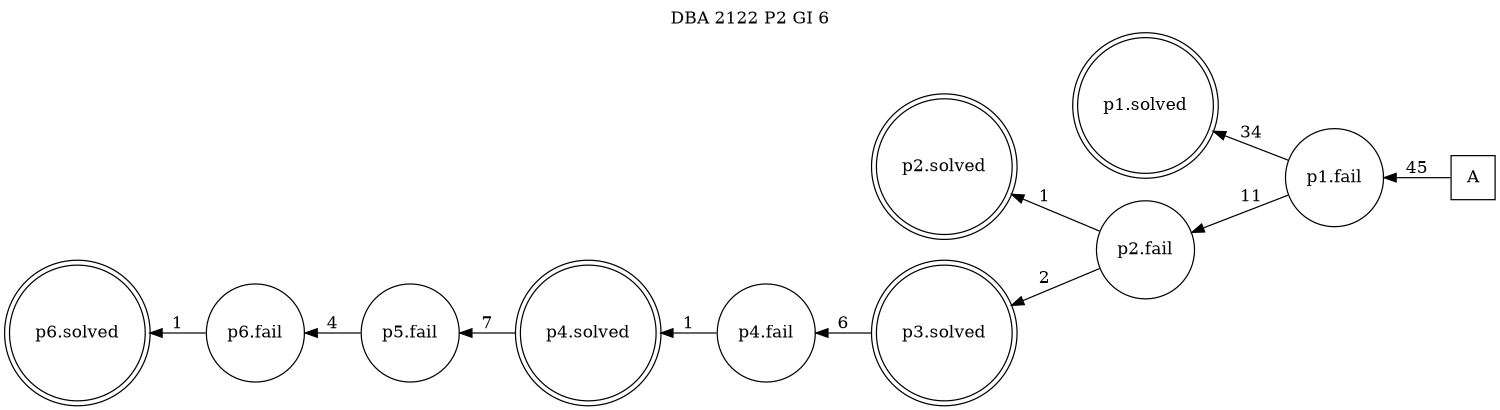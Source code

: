 digraph DBA_2122_P2_GI_6 {
labelloc="tl"
label= " DBA 2122 P2 GI 6 "
rankdir="RL";
graph [ size=" 10 , 10 !"]

"A" [shape="square" label="A"]
"p1.fail" [shape="circle" label="p1.fail"]
"p1.solved" [shape="doublecircle" label="p1.solved"]
"p2.fail" [shape="circle" label="p2.fail"]
"p2.solved" [shape="doublecircle" label="p2.solved"]
"p3.solved" [shape="doublecircle" label="p3.solved"]
"p4.fail" [shape="circle" label="p4.fail"]
"p4.solved" [shape="doublecircle" label="p4.solved"]
"p5.fail" [shape="circle" label="p5.fail"]
"p6.fail" [shape="circle" label="p6.fail"]
"p6.solved" [shape="doublecircle" label="p6.solved"]
"A" -> "p1.fail" [ label=45]
"p1.fail" -> "p1.solved" [ label=34]
"p1.fail" -> "p2.fail" [ label=11]
"p2.fail" -> "p2.solved" [ label=1]
"p2.fail" -> "p3.solved" [ label=2]
"p3.solved" -> "p4.fail" [ label=6]
"p4.fail" -> "p4.solved" [ label=1]
"p4.solved" -> "p5.fail" [ label=7]
"p5.fail" -> "p6.fail" [ label=4]
"p6.fail" -> "p6.solved" [ label=1]
}

